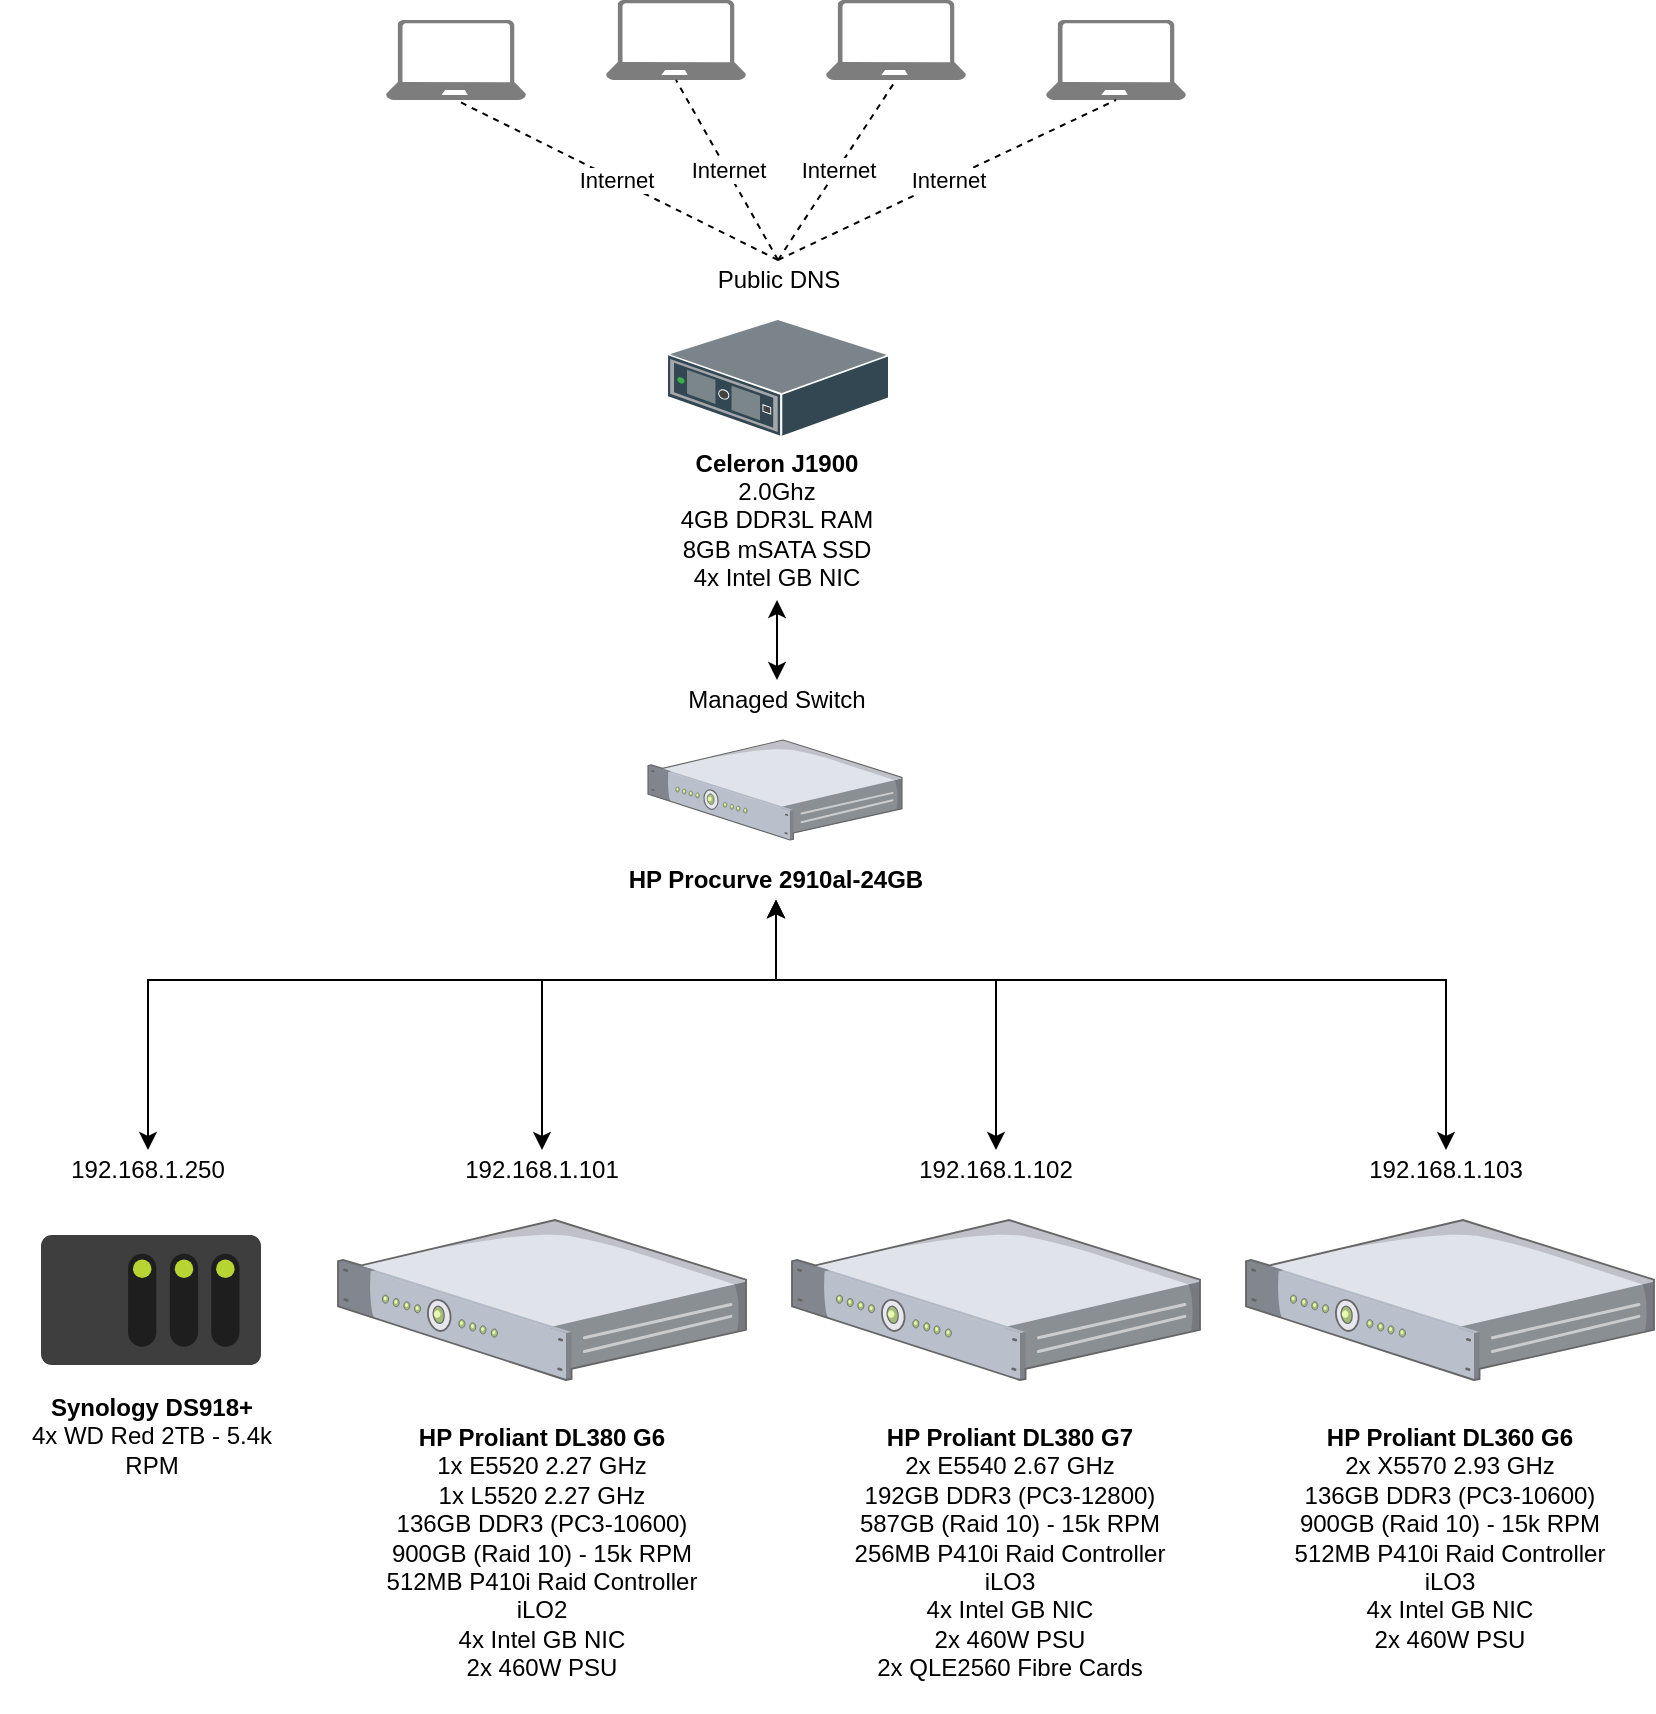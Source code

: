 <mxfile version="10.5.0" type="device"><diagram id="97bTegzwJZx3FXrUvPP9" name="Page-1"><mxGraphModel dx="1198" dy="1222" grid="1" gridSize="10" guides="1" tooltips="1" connect="1" arrows="1" fold="1" page="1" pageScale="1" pageWidth="850" pageHeight="1100" math="0" shadow="0"><root><mxCell id="0"/><mxCell id="1" parent="0"/><mxCell id="RETAdBeiH-xmvBIKMtKQ-7" value="" style="verticalLabelPosition=bottom;aspect=fixed;html=1;verticalAlign=top;strokeColor=none;align=center;outlineConnect=0;shape=mxgraph.citrix.1u_2u_server;" vertex="1" parent="1"><mxGeometry x="630" y="680" width="204" height="80" as="geometry"/></mxCell><mxCell id="RETAdBeiH-xmvBIKMtKQ-11" value="" style="verticalLabelPosition=bottom;aspect=fixed;html=1;verticalAlign=top;strokeColor=none;align=center;outlineConnect=0;shape=mxgraph.citrix.1u_2u_server;" vertex="1" parent="1"><mxGeometry x="403" y="680" width="204" height="80" as="geometry"/></mxCell><mxCell id="RETAdBeiH-xmvBIKMtKQ-12" value="" style="verticalLabelPosition=bottom;aspect=fixed;html=1;verticalAlign=top;strokeColor=none;align=center;outlineConnect=0;shape=mxgraph.citrix.1u_2u_server;" vertex="1" parent="1"><mxGeometry x="176" y="680" width="204" height="80" as="geometry"/></mxCell><mxCell id="RETAdBeiH-xmvBIKMtKQ-25" value="" style="aspect=fixed;html=1;perimeter=none;align=center;shadow=0;dashed=0;image;fontSize=12;image=img/lib/mscae/Server.svg;rotation=90;" vertex="1" parent="1"><mxGeometry x="50" y="665" width="65" height="110" as="geometry"/></mxCell><mxCell id="RETAdBeiH-xmvBIKMtKQ-39" value="" style="verticalLabelPosition=bottom;aspect=fixed;html=1;verticalAlign=top;strokeColor=none;align=center;outlineConnect=0;shape=mxgraph.citrix.1u_2u_server;fillColor=none;" vertex="1" parent="1"><mxGeometry x="331" y="440" width="127" height="50" as="geometry"/></mxCell><mxCell id="RETAdBeiH-xmvBIKMtKQ-8" value="" style="shadow=0;dashed=0;html=1;labelPosition=center;verticalLabelPosition=bottom;verticalAlign=top;align=center;outlineConnect=0;shape=mxgraph.veeam.3d.switch;" vertex="1" parent="1"><mxGeometry x="341" y="230" width="110" height="58" as="geometry"/></mxCell><mxCell id="RETAdBeiH-xmvBIKMtKQ-46" value="&lt;b&gt;HP Proliant DL380 G6&lt;/b&gt;&lt;br&gt;1x E5520 2.27 GHz&lt;br&gt;1x L5520 2.27 GHz&lt;br&gt;136GB DDR3 (PC3-10600)&lt;br&gt;900GB (Raid 10) - 15k RPM&lt;br&gt;512MB P410i Raid Controller&lt;br&gt;iLO2&lt;br&gt;4x Intel GB NIC&lt;br&gt;2x 460W PSU&lt;br&gt;&lt;br&gt;" style="text;html=1;strokeColor=none;fillColor=none;align=center;verticalAlign=top;whiteSpace=wrap;rounded=0;" vertex="1" parent="1"><mxGeometry x="176" y="775" width="204" height="145" as="geometry"/></mxCell><mxCell id="RETAdBeiH-xmvBIKMtKQ-47" value="&lt;b&gt;HP Proliant DL380 G7&lt;/b&gt;&lt;br&gt;2x E5540 2.67 GHz&lt;br&gt;192GB DDR3 (PC3-12800)&lt;br&gt;587GB (Raid 10) - 15k RPM&lt;br&gt;256MB P410i Raid Controller&lt;br&gt;iLO3&lt;br&gt;4x Intel GB NIC&lt;br&gt;2x 460W PSU&lt;br&gt;2x QLE2560 Fibre Cards&lt;br&gt;&lt;br&gt;" style="text;html=1;strokeColor=none;fillColor=none;align=center;verticalAlign=top;whiteSpace=wrap;rounded=0;" vertex="1" parent="1"><mxGeometry x="410" y="775" width="204" height="145" as="geometry"/></mxCell><mxCell id="RETAdBeiH-xmvBIKMtKQ-48" value="&lt;b&gt;HP Proliant DL360 G6&lt;/b&gt;&lt;br&gt;2x X5570 2.93 GHz&lt;br&gt;136GB DDR3 (PC3-10600)&lt;br&gt;900GB (Raid 10) - 15k RPM&lt;br&gt;512MB P410i Raid Controller&lt;br&gt;iLO3&lt;br&gt;4x Intel GB NIC&lt;br&gt;2x 460W PSU&lt;br&gt;&lt;br&gt;" style="text;html=1;strokeColor=none;fillColor=none;align=center;verticalAlign=top;whiteSpace=wrap;rounded=0;" vertex="1" parent="1"><mxGeometry x="630" y="775" width="204" height="145" as="geometry"/></mxCell><mxCell id="RETAdBeiH-xmvBIKMtKQ-49" value="&lt;b&gt;HP Procurve 2910al-24GB&lt;/b&gt;&lt;br&gt;" style="text;html=1;strokeColor=none;fillColor=none;align=center;verticalAlign=middle;whiteSpace=wrap;rounded=0;" vertex="1" parent="1"><mxGeometry x="293" y="500" width="204" height="20" as="geometry"/></mxCell><mxCell id="RETAdBeiH-xmvBIKMtKQ-62" style="edgeStyle=orthogonalEdgeStyle;rounded=0;orthogonalLoop=1;jettySize=auto;html=1;exitX=0.5;exitY=0;exitDx=0;exitDy=0;entryX=0.5;entryY=1;entryDx=0;entryDy=0;startArrow=classic;startFill=1;" edge="1" parent="1" source="RETAdBeiH-xmvBIKMtKQ-50" target="RETAdBeiH-xmvBIKMtKQ-49"><mxGeometry relative="1" as="geometry"><Array as="points"><mxPoint x="278" y="560"/><mxPoint x="395" y="560"/></Array></mxGeometry></mxCell><mxCell id="RETAdBeiH-xmvBIKMtKQ-50" value="192.168.1.101&lt;br&gt;" style="text;html=1;strokeColor=none;fillColor=none;align=center;verticalAlign=middle;whiteSpace=wrap;rounded=0;" vertex="1" parent="1"><mxGeometry x="178" y="645" width="200" height="20" as="geometry"/></mxCell><mxCell id="RETAdBeiH-xmvBIKMtKQ-63" style="edgeStyle=orthogonalEdgeStyle;rounded=0;orthogonalLoop=1;jettySize=auto;html=1;exitX=0.5;exitY=0;exitDx=0;exitDy=0;entryX=0.5;entryY=1;entryDx=0;entryDy=0;startArrow=classic;startFill=1;" edge="1" parent="1" source="RETAdBeiH-xmvBIKMtKQ-51" target="RETAdBeiH-xmvBIKMtKQ-49"><mxGeometry relative="1" as="geometry"><Array as="points"><mxPoint x="505" y="560"/><mxPoint x="395" y="560"/></Array></mxGeometry></mxCell><mxCell id="RETAdBeiH-xmvBIKMtKQ-51" value="192.168.1.102" style="text;html=1;align=center;verticalAlign=middle;whiteSpace=wrap;rounded=0;" vertex="1" parent="1"><mxGeometry x="405" y="645" width="200" height="20" as="geometry"/></mxCell><mxCell id="RETAdBeiH-xmvBIKMtKQ-64" style="edgeStyle=orthogonalEdgeStyle;rounded=0;orthogonalLoop=1;jettySize=auto;html=1;exitX=0.5;exitY=0;exitDx=0;exitDy=0;entryX=0.5;entryY=1;entryDx=0;entryDy=0;startArrow=classic;startFill=1;" edge="1" parent="1" source="RETAdBeiH-xmvBIKMtKQ-52" target="RETAdBeiH-xmvBIKMtKQ-49"><mxGeometry relative="1" as="geometry"><Array as="points"><mxPoint x="730" y="560"/><mxPoint x="395" y="560"/></Array></mxGeometry></mxCell><mxCell id="RETAdBeiH-xmvBIKMtKQ-52" value="192.168.1.103" style="text;html=1;strokeColor=none;fillColor=none;align=center;verticalAlign=middle;whiteSpace=wrap;rounded=0;" vertex="1" parent="1"><mxGeometry x="630" y="645" width="200" height="20" as="geometry"/></mxCell><mxCell id="RETAdBeiH-xmvBIKMtKQ-53" value="&lt;b&gt;Synology DS918+&lt;br&gt;&lt;/b&gt;4x WD Red 2TB - 5.4k RPM&lt;br&gt;" style="text;html=1;strokeColor=none;fillColor=none;align=center;verticalAlign=top;whiteSpace=wrap;rounded=0;" vertex="1" parent="1"><mxGeometry x="7.5" y="760" width="150" height="140" as="geometry"/></mxCell><mxCell id="RETAdBeiH-xmvBIKMtKQ-54" value="&lt;b&gt;Celeron J1900&lt;/b&gt;&lt;br&gt;2.0Ghz&lt;br&gt;4GB DDR3L RAM&lt;br&gt;8GB mSATA SSD&lt;br&gt;4x Intel GB NIC&lt;br&gt;" style="text;html=1;strokeColor=none;fillColor=none;align=center;verticalAlign=middle;whiteSpace=wrap;rounded=0;" vertex="1" parent="1"><mxGeometry x="341" y="290" width="109" height="80" as="geometry"/></mxCell><mxCell id="RETAdBeiH-xmvBIKMtKQ-61" style="edgeStyle=orthogonalEdgeStyle;rounded=0;orthogonalLoop=1;jettySize=auto;html=1;exitX=0.5;exitY=0;exitDx=0;exitDy=0;entryX=0.5;entryY=1;entryDx=0;entryDy=0;startArrow=classic;startFill=1;" edge="1" parent="1" source="RETAdBeiH-xmvBIKMtKQ-55" target="RETAdBeiH-xmvBIKMtKQ-49"><mxGeometry relative="1" as="geometry"><Array as="points"><mxPoint x="81" y="560"/><mxPoint x="395" y="560"/></Array></mxGeometry></mxCell><mxCell id="RETAdBeiH-xmvBIKMtKQ-55" value="192.168.1.250&lt;br&gt;" style="text;html=1;strokeColor=none;fillColor=none;align=center;verticalAlign=middle;whiteSpace=wrap;rounded=0;" vertex="1" parent="1"><mxGeometry x="26" y="645" width="110" height="20" as="geometry"/></mxCell><mxCell id="RETAdBeiH-xmvBIKMtKQ-67" style="edgeStyle=orthogonalEdgeStyle;rounded=0;orthogonalLoop=1;jettySize=auto;html=1;exitX=0.5;exitY=0;exitDx=0;exitDy=0;entryX=0.5;entryY=1;entryDx=0;entryDy=0;startArrow=classic;startFill=1;" edge="1" parent="1" source="RETAdBeiH-xmvBIKMtKQ-66" target="RETAdBeiH-xmvBIKMtKQ-54"><mxGeometry relative="1" as="geometry"/></mxCell><mxCell id="RETAdBeiH-xmvBIKMtKQ-66" value="Managed Switch" style="text;html=1;strokeColor=none;fillColor=none;align=center;verticalAlign=middle;whiteSpace=wrap;rounded=0;" vertex="1" parent="1"><mxGeometry x="331" y="410" width="129" height="20" as="geometry"/></mxCell><mxCell id="RETAdBeiH-xmvBIKMtKQ-68" value="" style="shadow=0;dashed=0;html=1;strokeColor=none;labelPosition=center;verticalLabelPosition=bottom;verticalAlign=top;align=center;shape=mxgraph.azure.laptop;fillColor=#7D7D7D;" vertex="1" parent="1"><mxGeometry x="200" y="80" width="70" height="40" as="geometry"/></mxCell><mxCell id="RETAdBeiH-xmvBIKMtKQ-69" value="" style="shadow=0;dashed=0;html=1;strokeColor=none;labelPosition=center;verticalLabelPosition=bottom;verticalAlign=top;align=center;shape=mxgraph.azure.laptop;fillColor=#7D7D7D;" vertex="1" parent="1"><mxGeometry x="310" y="70" width="70" height="40" as="geometry"/></mxCell><mxCell id="RETAdBeiH-xmvBIKMtKQ-70" value="" style="shadow=0;dashed=0;html=1;strokeColor=none;labelPosition=center;verticalLabelPosition=bottom;verticalAlign=top;align=center;shape=mxgraph.azure.laptop;fillColor=#7D7D7D;" vertex="1" parent="1"><mxGeometry x="420" y="70" width="70" height="40" as="geometry"/></mxCell><mxCell id="RETAdBeiH-xmvBIKMtKQ-71" value="" style="shadow=0;dashed=0;html=1;strokeColor=none;labelPosition=center;verticalLabelPosition=bottom;verticalAlign=top;align=center;shape=mxgraph.azure.laptop;fillColor=#7D7D7D;" vertex="1" parent="1"><mxGeometry x="530" y="80" width="70" height="40" as="geometry"/></mxCell><mxCell id="RETAdBeiH-xmvBIKMtKQ-73" value="Public DNS" style="text;html=1;strokeColor=none;fillColor=none;align=center;verticalAlign=middle;whiteSpace=wrap;rounded=0;" vertex="1" parent="1"><mxGeometry x="331.5" y="200" width="129" height="20" as="geometry"/></mxCell><mxCell id="RETAdBeiH-xmvBIKMtKQ-77" value="Internet" style="endArrow=none;dashed=1;html=1;exitX=0.5;exitY=0;exitDx=0;exitDy=0;entryX=0.5;entryY=1;entryDx=0;entryDy=0;entryPerimeter=0;" edge="1" parent="1" source="RETAdBeiH-xmvBIKMtKQ-73" target="RETAdBeiH-xmvBIKMtKQ-68"><mxGeometry width="50" height="50" relative="1" as="geometry"><mxPoint x="560" y="250" as="sourcePoint"/><mxPoint x="610" y="200" as="targetPoint"/></mxGeometry></mxCell><mxCell id="RETAdBeiH-xmvBIKMtKQ-79" value="Internet" style="endArrow=none;dashed=1;html=1;exitX=0.5;exitY=0;exitDx=0;exitDy=0;entryX=0.5;entryY=1;entryDx=0;entryDy=0;entryPerimeter=0;" edge="1" parent="1" source="RETAdBeiH-xmvBIKMtKQ-73" target="RETAdBeiH-xmvBIKMtKQ-69"><mxGeometry width="50" height="50" relative="1" as="geometry"><mxPoint x="620" y="240" as="sourcePoint"/><mxPoint x="670" y="190" as="targetPoint"/></mxGeometry></mxCell><mxCell id="RETAdBeiH-xmvBIKMtKQ-80" value="Internet" style="endArrow=none;dashed=1;html=1;exitX=0.5;exitY=0;exitDx=0;exitDy=0;entryX=0.5;entryY=1;entryDx=0;entryDy=0;entryPerimeter=0;" edge="1" parent="1" source="RETAdBeiH-xmvBIKMtKQ-73" target="RETAdBeiH-xmvBIKMtKQ-70"><mxGeometry width="50" height="50" relative="1" as="geometry"><mxPoint x="510" y="230" as="sourcePoint"/><mxPoint x="560" y="180" as="targetPoint"/></mxGeometry></mxCell><mxCell id="RETAdBeiH-xmvBIKMtKQ-81" value="Internet" style="endArrow=none;dashed=1;html=1;exitX=0.5;exitY=0;exitDx=0;exitDy=0;entryX=0.5;entryY=1;entryDx=0;entryDy=0;entryPerimeter=0;" edge="1" parent="1" source="RETAdBeiH-xmvBIKMtKQ-73" target="RETAdBeiH-xmvBIKMtKQ-71"><mxGeometry width="50" height="50" relative="1" as="geometry"><mxPoint x="540" y="280" as="sourcePoint"/><mxPoint x="590" y="230" as="targetPoint"/></mxGeometry></mxCell></root></mxGraphModel></diagram></mxfile>

